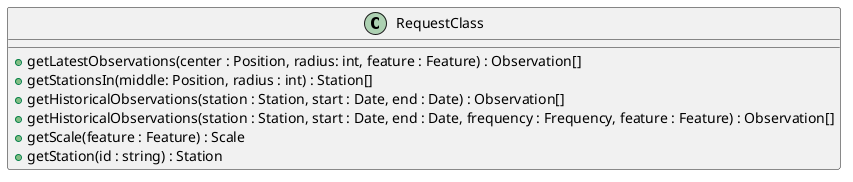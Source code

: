 @startuml Interface
class RequestClass {
    + getLatestObservations(center : Position, radius: int, feature : Feature) : Observation[]
    + getStationsIn(middle: Position, radius : int) : Station[]
    + getHistoricalObservations(station : Station, start : Date, end : Date) : Observation[]
    + getHistoricalObservations(station : Station, start : Date, end : Date, frequency : Frequency, feature : Feature) : Observation[]
    + getScale(feature : Feature) : Scale
    + getStation(id : string) : Station
}
@enduml